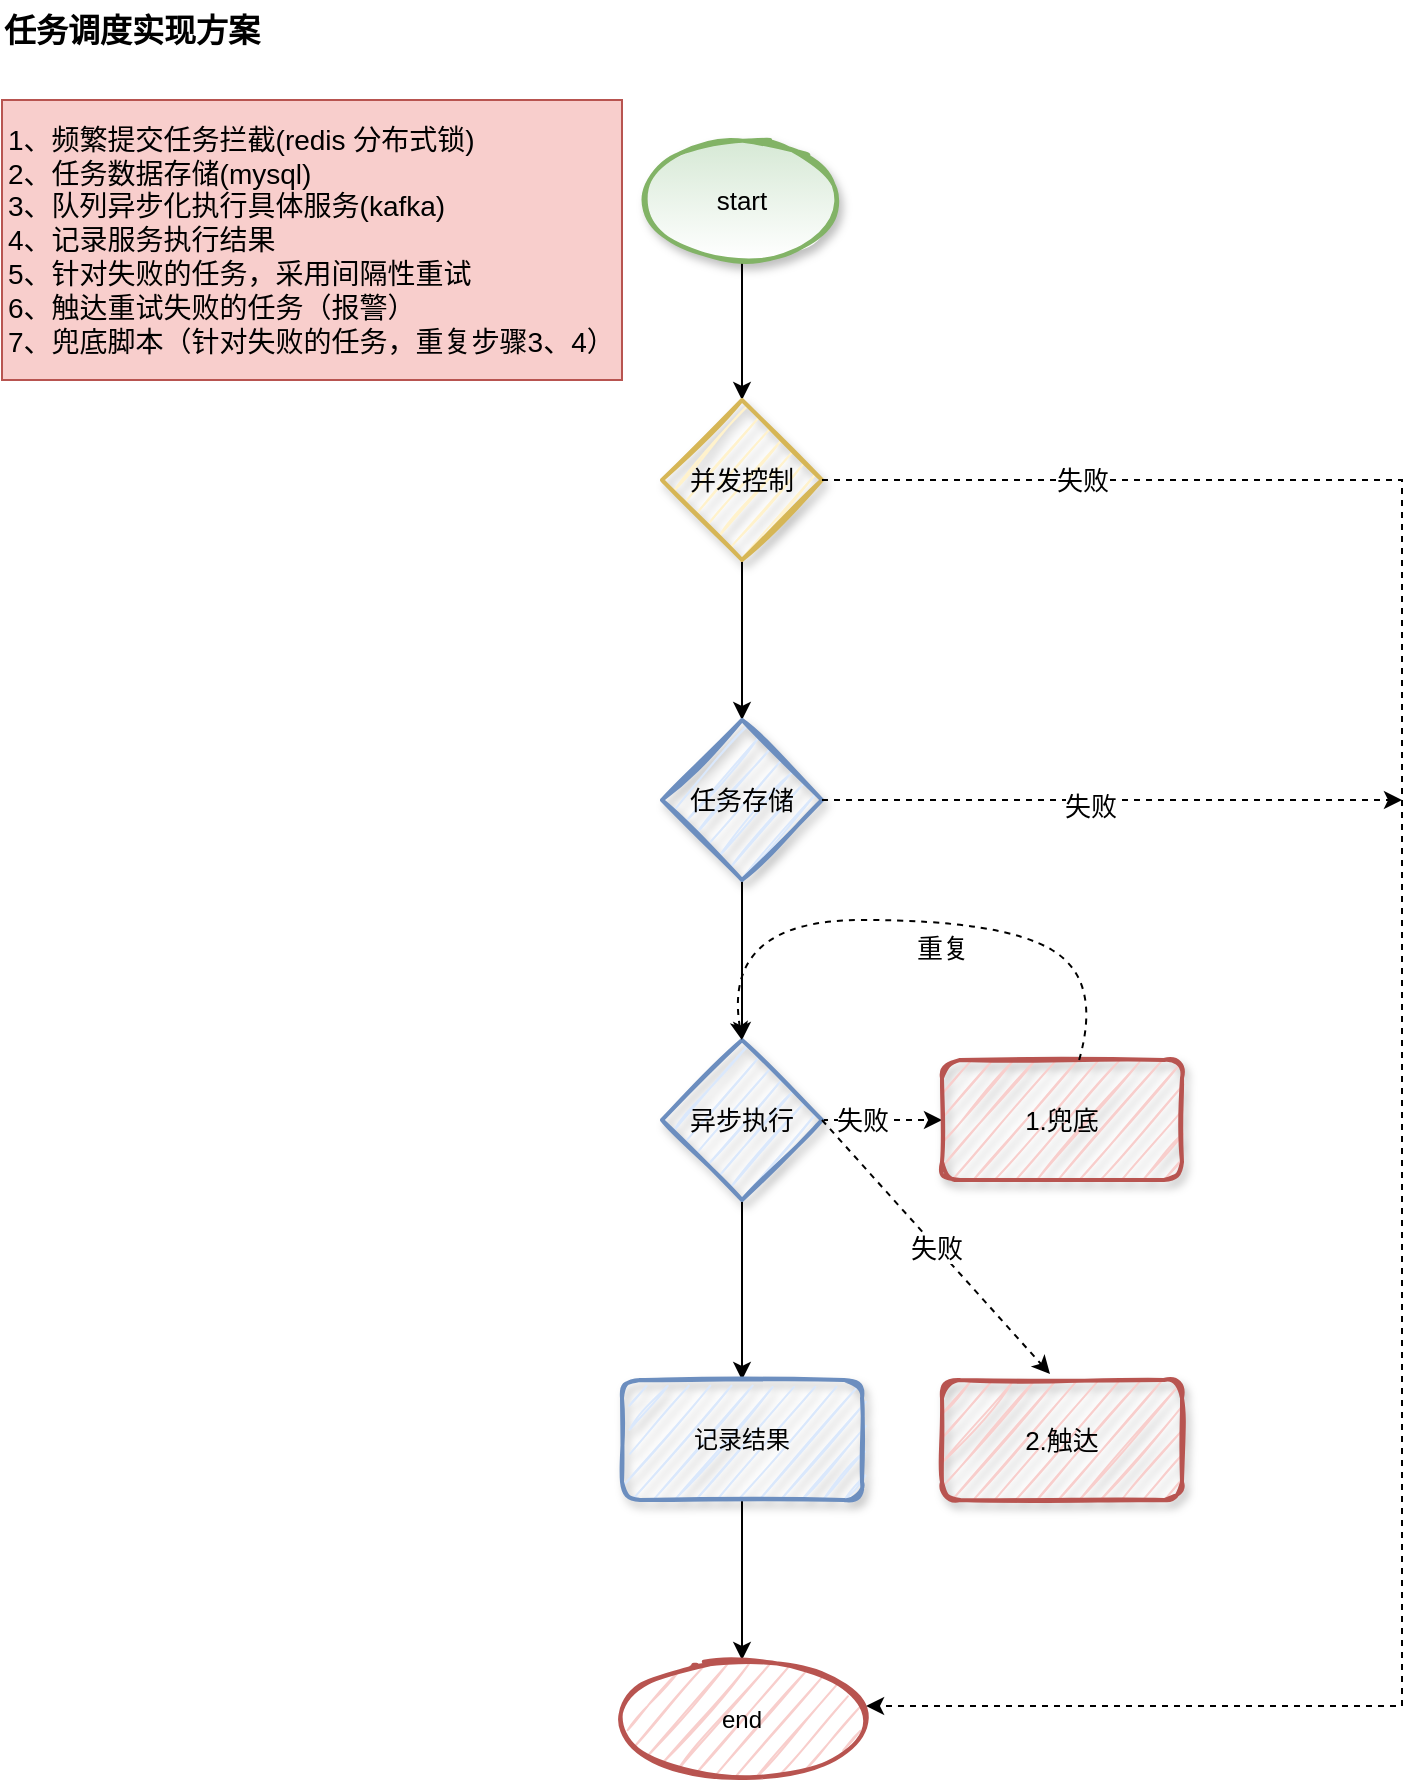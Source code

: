 <mxfile version="20.0.4" type="github">
  <diagram id="XXDhzKfirrTUW5ifH1sl" name="Page-1">
    <mxGraphModel dx="1298" dy="795" grid="1" gridSize="10" guides="1" tooltips="1" connect="1" arrows="1" fold="1" page="1" pageScale="1" pageWidth="850" pageHeight="1100" math="0" shadow="0">
      <root>
        <mxCell id="0" />
        <mxCell id="1" parent="0" />
        <mxCell id="dcHPYFLHko_N1boPasrH-4" value="" style="edgeStyle=orthogonalEdgeStyle;rounded=0;orthogonalLoop=1;jettySize=auto;html=1;fontSize=13;" edge="1" parent="1" source="dcHPYFLHko_N1boPasrH-1" target="dcHPYFLHko_N1boPasrH-3">
          <mxGeometry relative="1" as="geometry" />
        </mxCell>
        <mxCell id="dcHPYFLHko_N1boPasrH-1" value="start" style="strokeWidth=2;html=1;shape=mxgraph.flowchart.start_1;whiteSpace=wrap;fontSize=13;fillColor=#d5e8d4;strokeColor=#82b366;gradientColor=#ffffff;sketch=1;shadow=1;" vertex="1" parent="1">
          <mxGeometry x="360" y="100" width="100" height="60" as="geometry" />
        </mxCell>
        <mxCell id="dcHPYFLHko_N1boPasrH-2" value="任务调度实现方案" style="text;html=1;strokeColor=none;fillColor=none;align=center;verticalAlign=middle;whiteSpace=wrap;rounded=0;fontSize=16;fontStyle=1" vertex="1" parent="1">
          <mxGeometry x="40" y="30" width="130" height="30" as="geometry" />
        </mxCell>
        <mxCell id="dcHPYFLHko_N1boPasrH-9" value="" style="edgeStyle=orthogonalEdgeStyle;rounded=0;orthogonalLoop=1;jettySize=auto;html=1;fontSize=13;" edge="1" parent="1" source="dcHPYFLHko_N1boPasrH-3" target="dcHPYFLHko_N1boPasrH-8">
          <mxGeometry relative="1" as="geometry" />
        </mxCell>
        <mxCell id="dcHPYFLHko_N1boPasrH-3" value="并发控制" style="rhombus;whiteSpace=wrap;html=1;strokeWidth=2;fontSize=13;shadow=1;rounded=0;sketch=1;fillColor=#fff2cc;strokeColor=#d6b656;" vertex="1" parent="1">
          <mxGeometry x="370" y="230" width="80" height="80" as="geometry" />
        </mxCell>
        <mxCell id="dcHPYFLHko_N1boPasrH-7" value="1、频繁提交任务拦截(redis 分布式锁)&lt;br&gt;2、任务数据存储(mysql)&lt;br&gt;3、队列异步化执行具体服务(kafka)&lt;br&gt;4、记录服务执行结果&lt;br&gt;5、针对失败的任务，采用间隔性重试&lt;br&gt;6、触达重试失败的任务（报警）&lt;br&gt;7、兜底脚本（针对失败的任务，重复步骤3、4）" style="text;strokeColor=#b85450;fillColor=#f8cecc;align=left;verticalAlign=middle;rounded=0;fontSize=14;labelBackgroundColor=none;labelBorderColor=none;whiteSpace=wrap;html=1;spacing=3;" vertex="1" parent="1">
          <mxGeometry x="40" y="80" width="310" height="140" as="geometry" />
        </mxCell>
        <mxCell id="dcHPYFLHko_N1boPasrH-11" value="" style="edgeStyle=orthogonalEdgeStyle;rounded=0;orthogonalLoop=1;jettySize=auto;html=1;fontSize=13;" edge="1" parent="1" source="dcHPYFLHko_N1boPasrH-8" target="dcHPYFLHko_N1boPasrH-10">
          <mxGeometry relative="1" as="geometry" />
        </mxCell>
        <mxCell id="dcHPYFLHko_N1boPasrH-8" value="任务存储" style="rhombus;whiteSpace=wrap;html=1;strokeWidth=2;fontSize=13;fillColor=#dae8fc;strokeColor=#6c8ebf;shadow=1;sketch=1;" vertex="1" parent="1">
          <mxGeometry x="370" y="390" width="80" height="80" as="geometry" />
        </mxCell>
        <mxCell id="dcHPYFLHko_N1boPasrH-13" value="" style="edgeStyle=orthogonalEdgeStyle;rounded=0;orthogonalLoop=1;jettySize=auto;html=1;dashed=1;fontSize=13;" edge="1" parent="1" source="dcHPYFLHko_N1boPasrH-10" target="dcHPYFLHko_N1boPasrH-12">
          <mxGeometry relative="1" as="geometry" />
        </mxCell>
        <mxCell id="dcHPYFLHko_N1boPasrH-23" value="失败" style="edgeLabel;html=1;align=center;verticalAlign=middle;resizable=0;points=[];fontSize=13;" vertex="1" connectable="0" parent="dcHPYFLHko_N1boPasrH-13">
          <mxGeometry x="-0.467" y="1" relative="1" as="geometry">
            <mxPoint x="4" y="1" as="offset" />
          </mxGeometry>
        </mxCell>
        <mxCell id="dcHPYFLHko_N1boPasrH-17" value="" style="edgeStyle=orthogonalEdgeStyle;rounded=0;orthogonalLoop=1;jettySize=auto;html=1;fontSize=13;" edge="1" parent="1" source="dcHPYFLHko_N1boPasrH-10" target="dcHPYFLHko_N1boPasrH-16">
          <mxGeometry relative="1" as="geometry" />
        </mxCell>
        <mxCell id="dcHPYFLHko_N1boPasrH-10" value="异步执行" style="rhombus;whiteSpace=wrap;html=1;strokeWidth=2;fontSize=13;shadow=1;sketch=1;fillColor=#dae8fc;strokeColor=#6c8ebf;" vertex="1" parent="1">
          <mxGeometry x="370" y="550" width="80" height="80" as="geometry" />
        </mxCell>
        <mxCell id="dcHPYFLHko_N1boPasrH-12" value="1.兜底" style="whiteSpace=wrap;html=1;strokeWidth=2;fontSize=13;rounded=1;shadow=1;sketch=1;fillColor=#f8cecc;strokeColor=#b85450;" vertex="1" parent="1">
          <mxGeometry x="510" y="560" width="120" height="60" as="geometry" />
        </mxCell>
        <mxCell id="dcHPYFLHko_N1boPasrH-19" value="" style="edgeStyle=orthogonalEdgeStyle;rounded=0;orthogonalLoop=1;jettySize=auto;html=1;fontSize=13;" edge="1" parent="1" source="dcHPYFLHko_N1boPasrH-16" target="dcHPYFLHko_N1boPasrH-18">
          <mxGeometry relative="1" as="geometry" />
        </mxCell>
        <mxCell id="dcHPYFLHko_N1boPasrH-16" value="记录结果" style="whiteSpace=wrap;html=1;strokeWidth=2;shadow=1;sketch=1;glass=0;rounded=1;fillColor=#dae8fc;strokeColor=#6c8ebf;" vertex="1" parent="1">
          <mxGeometry x="350" y="720" width="120" height="60" as="geometry" />
        </mxCell>
        <mxCell id="dcHPYFLHko_N1boPasrH-18" value="end" style="ellipse;whiteSpace=wrap;html=1;strokeWidth=2;fillColor=#f8cecc;strokeColor=#b85450;sketch=1;shadow=0;" vertex="1" parent="1">
          <mxGeometry x="350" y="860" width="120" height="60" as="geometry" />
        </mxCell>
        <mxCell id="dcHPYFLHko_N1boPasrH-21" value="" style="curved=1;endArrow=classic;html=1;rounded=0;entryX=0.5;entryY=0;entryDx=0;entryDy=0;fontSize=13;dashed=1;" edge="1" parent="1" source="dcHPYFLHko_N1boPasrH-12" target="dcHPYFLHko_N1boPasrH-10">
          <mxGeometry width="50" height="50" relative="1" as="geometry">
            <mxPoint x="610" y="730" as="sourcePoint" />
            <mxPoint x="450" y="490" as="targetPoint" />
            <Array as="points">
              <mxPoint x="590" y="520" />
              <mxPoint x="540" y="490" />
              <mxPoint x="400" y="490" />
            </Array>
          </mxGeometry>
        </mxCell>
        <mxCell id="dcHPYFLHko_N1boPasrH-22" value="重复" style="edgeLabel;html=1;align=center;verticalAlign=middle;resizable=0;points=[];fontSize=13;" vertex="1" connectable="0" parent="dcHPYFLHko_N1boPasrH-21">
          <mxGeometry x="0.047" y="14" relative="1" as="geometry">
            <mxPoint x="27" as="offset" />
          </mxGeometry>
        </mxCell>
        <mxCell id="dcHPYFLHko_N1boPasrH-24" value="" style="edgeStyle=segmentEdgeStyle;endArrow=classic;html=1;rounded=0;entryX=1.017;entryY=0.383;entryDx=0;entryDy=0;entryPerimeter=0;dashed=1;fontSize=13;" edge="1" parent="1" target="dcHPYFLHko_N1boPasrH-18">
          <mxGeometry width="50" height="50" relative="1" as="geometry">
            <mxPoint x="450" y="270" as="sourcePoint" />
            <mxPoint x="500" y="220" as="targetPoint" />
            <Array as="points">
              <mxPoint x="740" y="270" />
              <mxPoint x="740" y="883" />
            </Array>
          </mxGeometry>
        </mxCell>
        <mxCell id="dcHPYFLHko_N1boPasrH-28" value="失败" style="edgeLabel;html=1;align=center;verticalAlign=middle;resizable=0;points=[];fontSize=13;" vertex="1" connectable="0" parent="dcHPYFLHko_N1boPasrH-24">
          <mxGeometry x="-0.812" y="1" relative="1" as="geometry">
            <mxPoint x="20" y="1" as="offset" />
          </mxGeometry>
        </mxCell>
        <mxCell id="dcHPYFLHko_N1boPasrH-26" value="" style="endArrow=classic;html=1;rounded=0;dashed=1;exitX=1;exitY=0.5;exitDx=0;exitDy=0;fontSize=13;" edge="1" parent="1" source="dcHPYFLHko_N1boPasrH-8">
          <mxGeometry width="50" height="50" relative="1" as="geometry">
            <mxPoint x="400" y="540" as="sourcePoint" />
            <mxPoint x="740" y="430" as="targetPoint" />
          </mxGeometry>
        </mxCell>
        <mxCell id="dcHPYFLHko_N1boPasrH-27" value="失败" style="edgeLabel;html=1;align=center;verticalAlign=middle;resizable=0;points=[];fontSize=13;" vertex="1" connectable="0" parent="dcHPYFLHko_N1boPasrH-26">
          <mxGeometry x="-0.076" y="-3" relative="1" as="geometry">
            <mxPoint as="offset" />
          </mxGeometry>
        </mxCell>
        <mxCell id="dcHPYFLHko_N1boPasrH-29" value="2.触达" style="whiteSpace=wrap;html=1;strokeWidth=2;fontSize=13;rounded=1;shadow=1;sketch=1;fillColor=#f8cecc;strokeColor=#b85450;" vertex="1" parent="1">
          <mxGeometry x="510" y="720" width="120" height="60" as="geometry" />
        </mxCell>
        <mxCell id="dcHPYFLHko_N1boPasrH-31" value="失败" style="endArrow=classic;html=1;rounded=0;dashed=1;entryX=0.45;entryY=-0.05;entryDx=0;entryDy=0;entryPerimeter=0;exitX=1;exitY=0.5;exitDx=0;exitDy=0;fontSize=13;" edge="1" parent="1" source="dcHPYFLHko_N1boPasrH-10" target="dcHPYFLHko_N1boPasrH-29">
          <mxGeometry width="50" height="50" relative="1" as="geometry">
            <mxPoint x="460" y="660" as="sourcePoint" />
            <mxPoint x="510" y="610" as="targetPoint" />
          </mxGeometry>
        </mxCell>
      </root>
    </mxGraphModel>
  </diagram>
</mxfile>
